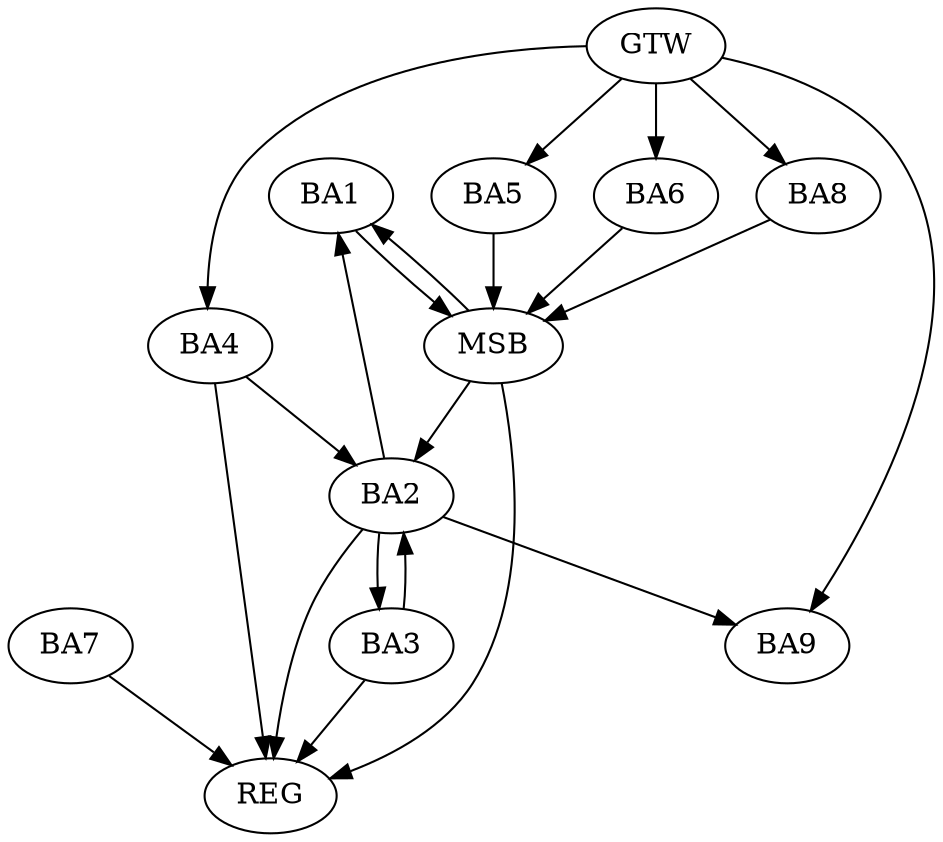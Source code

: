 strict digraph G {
  BA1 [ label="BA1" ];
  BA2 [ label="BA2" ];
  BA3 [ label="BA3" ];
  BA4 [ label="BA4" ];
  BA5 [ label="BA5" ];
  BA6 [ label="BA6" ];
  BA7 [ label="BA7" ];
  BA8 [ label="BA8" ];
  BA9 [ label="BA9" ];
  GTW [ label="GTW" ];
  REG [ label="REG" ];
  MSB [ label="MSB" ];
  BA2 -> BA1;
  BA3 -> BA2;
  BA4 -> BA2;
  GTW -> BA4;
  GTW -> BA5;
  GTW -> BA6;
  GTW -> BA8;
  GTW -> BA9;
  BA2 -> REG;
  BA3 -> REG;
  BA4 -> REG;
  BA7 -> REG;
  BA1 -> MSB;
  MSB -> BA2;
  MSB -> REG;
  BA5 -> MSB;
  MSB -> BA1;
  BA6 -> MSB;
  BA8 -> MSB;
  BA2 -> BA3;
  BA2 -> BA9;
}

